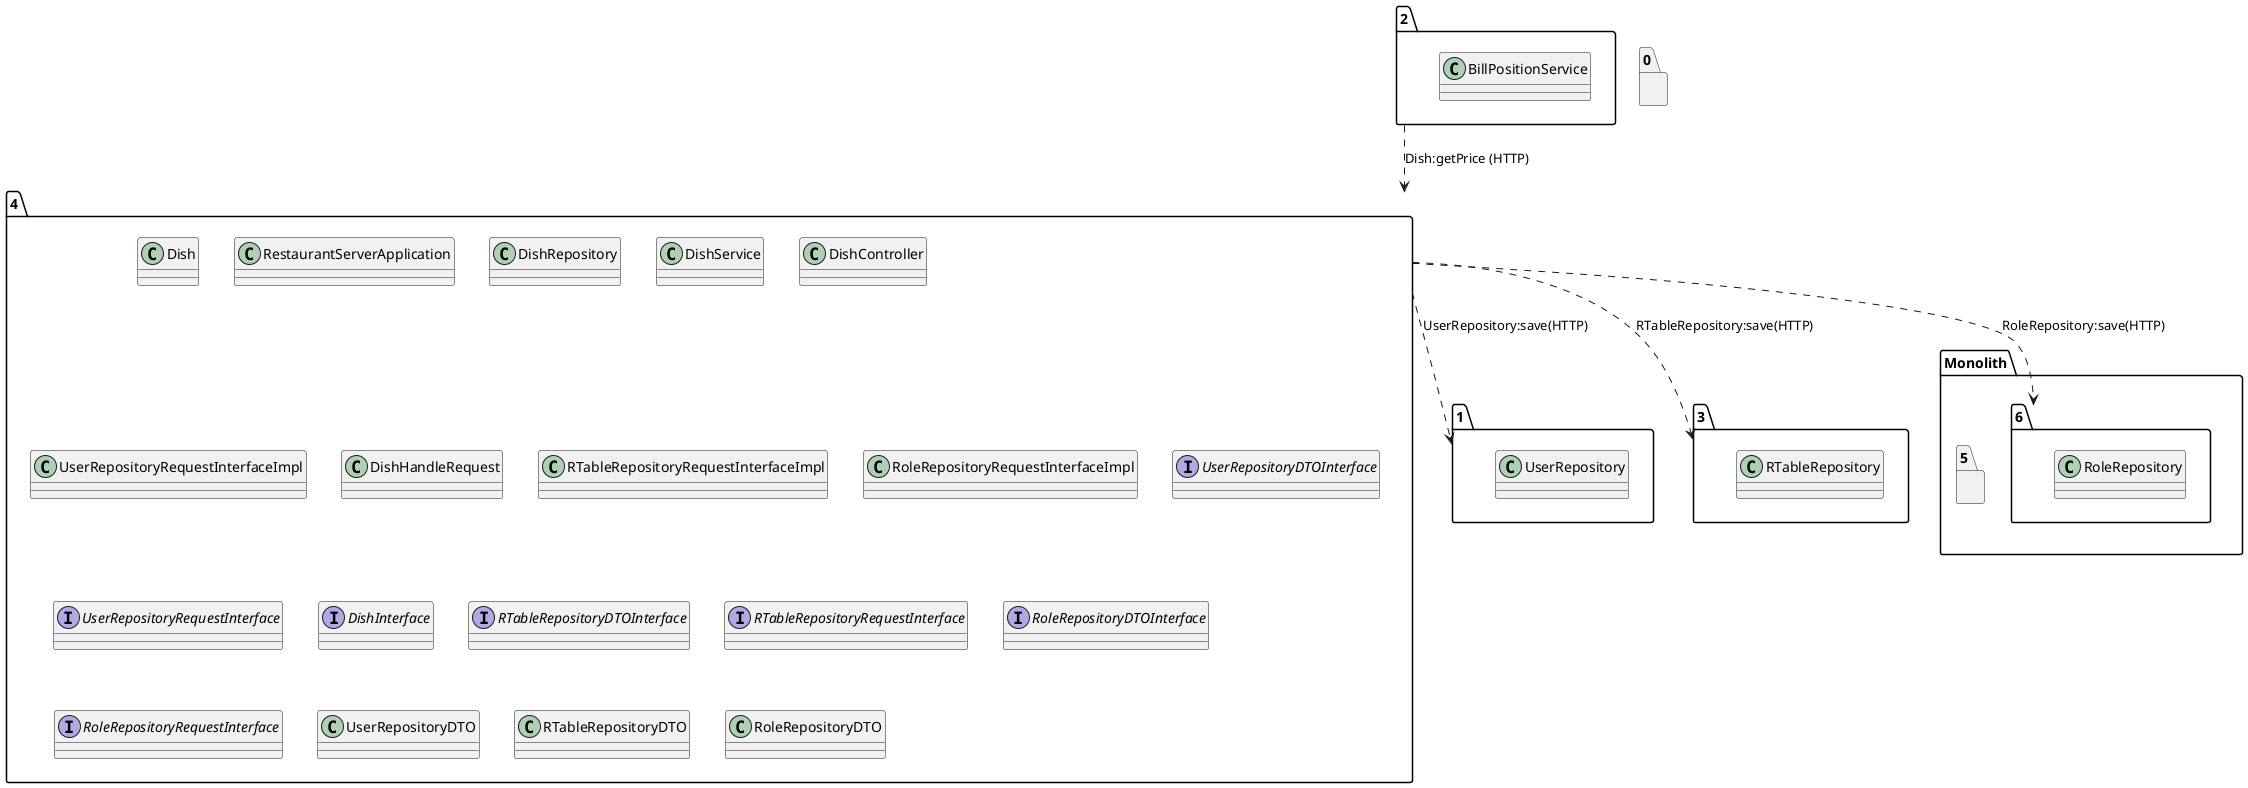 @startuml
package "4"{
class Dish
class RestaurantServerApplication
class DishRepository
class DishService
class DishController
class UserRepositoryRequestInterfaceImpl
class DishHandleRequest
class RTableRepositoryRequestInterfaceImpl
class RoleRepositoryRequestInterfaceImpl
interface UserRepositoryDTOInterface
interface UserRepositoryRequestInterface
interface DishInterface
interface RTableRepositoryDTOInterface
interface RTableRepositoryRequestInterface
interface RoleRepositoryDTOInterface
interface RoleRepositoryRequestInterface
class UserRepositoryDTO
class RTableRepositoryDTO
class RoleRepositoryDTO
}
package "0"{
}
package "1"{
class UserRepository
}
package "2"{
class BillPositionService
}
package "3"{
class RTableRepository
}
package "Monolith" {
package "5"{
}
package "6"{
class RoleRepository
}
}
"4"..>"1":UserRepository:save(HTTP)
"4"..>"3":RTableRepository:save(HTTP)
"4"..>"6":RoleRepository:save(HTTP)
"2"..>"4":Dish:getPrice (HTTP)
@enduml